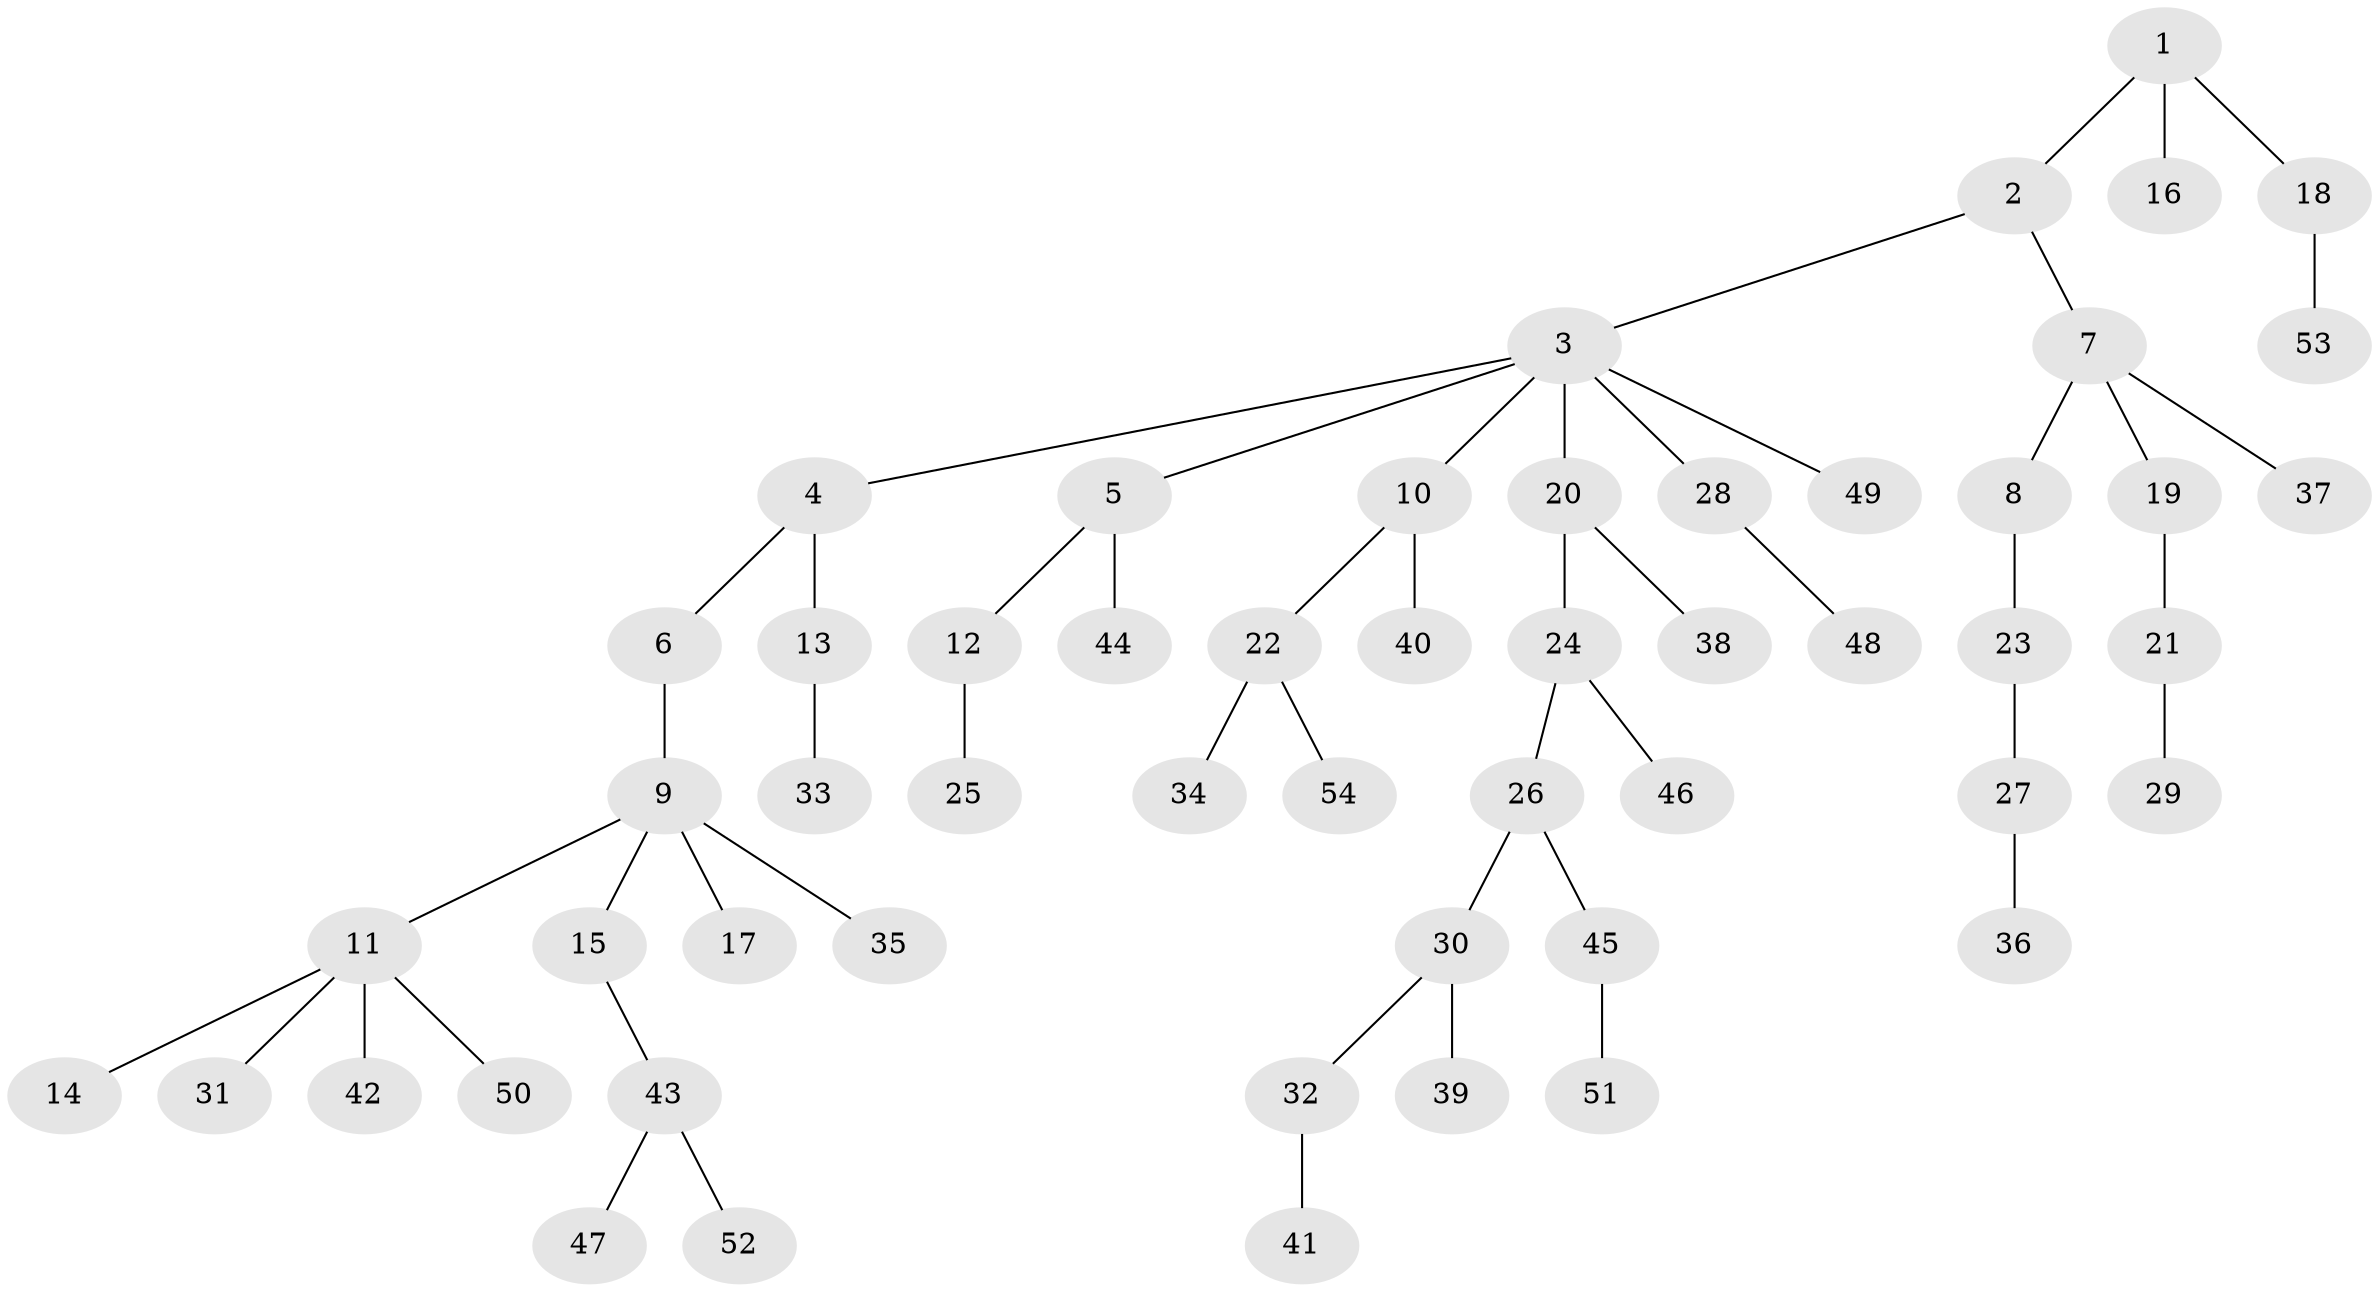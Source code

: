 // coarse degree distribution, {2: 0.125, 7: 0.03125, 3: 0.09375, 5: 0.0625, 4: 0.0625, 1: 0.625}
// Generated by graph-tools (version 1.1) at 2025/19/03/04/25 18:19:03]
// undirected, 54 vertices, 53 edges
graph export_dot {
graph [start="1"]
  node [color=gray90,style=filled];
  1;
  2;
  3;
  4;
  5;
  6;
  7;
  8;
  9;
  10;
  11;
  12;
  13;
  14;
  15;
  16;
  17;
  18;
  19;
  20;
  21;
  22;
  23;
  24;
  25;
  26;
  27;
  28;
  29;
  30;
  31;
  32;
  33;
  34;
  35;
  36;
  37;
  38;
  39;
  40;
  41;
  42;
  43;
  44;
  45;
  46;
  47;
  48;
  49;
  50;
  51;
  52;
  53;
  54;
  1 -- 2;
  1 -- 16;
  1 -- 18;
  2 -- 3;
  2 -- 7;
  3 -- 4;
  3 -- 5;
  3 -- 10;
  3 -- 20;
  3 -- 28;
  3 -- 49;
  4 -- 6;
  4 -- 13;
  5 -- 12;
  5 -- 44;
  6 -- 9;
  7 -- 8;
  7 -- 19;
  7 -- 37;
  8 -- 23;
  9 -- 11;
  9 -- 15;
  9 -- 17;
  9 -- 35;
  10 -- 22;
  10 -- 40;
  11 -- 14;
  11 -- 31;
  11 -- 42;
  11 -- 50;
  12 -- 25;
  13 -- 33;
  15 -- 43;
  18 -- 53;
  19 -- 21;
  20 -- 24;
  20 -- 38;
  21 -- 29;
  22 -- 34;
  22 -- 54;
  23 -- 27;
  24 -- 26;
  24 -- 46;
  26 -- 30;
  26 -- 45;
  27 -- 36;
  28 -- 48;
  30 -- 32;
  30 -- 39;
  32 -- 41;
  43 -- 47;
  43 -- 52;
  45 -- 51;
}
